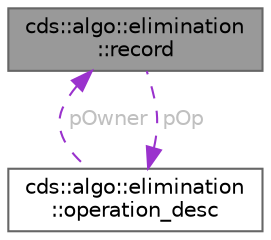 digraph "cds::algo::elimination::record"
{
 // LATEX_PDF_SIZE
  bgcolor="transparent";
  edge [fontname=Helvetica,fontsize=10,labelfontname=Helvetica,labelfontsize=10];
  node [fontname=Helvetica,fontsize=10,shape=box,height=0.2,width=0.4];
  Node1 [id="Node000001",label="cds::algo::elimination\l::record",height=0.2,width=0.4,color="gray40", fillcolor="grey60", style="filled", fontcolor="black",tooltip="Per-thread elimination record"];
  Node2 -> Node1 [id="edge1_Node000001_Node000002",dir="back",color="darkorchid3",style="dashed",tooltip=" ",label=" pOp",fontcolor="grey" ];
  Node2 [id="Node000002",label="cds::algo::elimination\l::operation_desc",height=0.2,width=0.4,color="gray40", fillcolor="white", style="filled",URL="$structcds_1_1algo_1_1elimination_1_1operation__desc.html",tooltip="Base class describing an operation for eliminating"];
  Node1 -> Node2 [id="edge2_Node000002_Node000001",dir="back",color="darkorchid3",style="dashed",tooltip=" ",label=" pOwner",fontcolor="grey" ];
}
